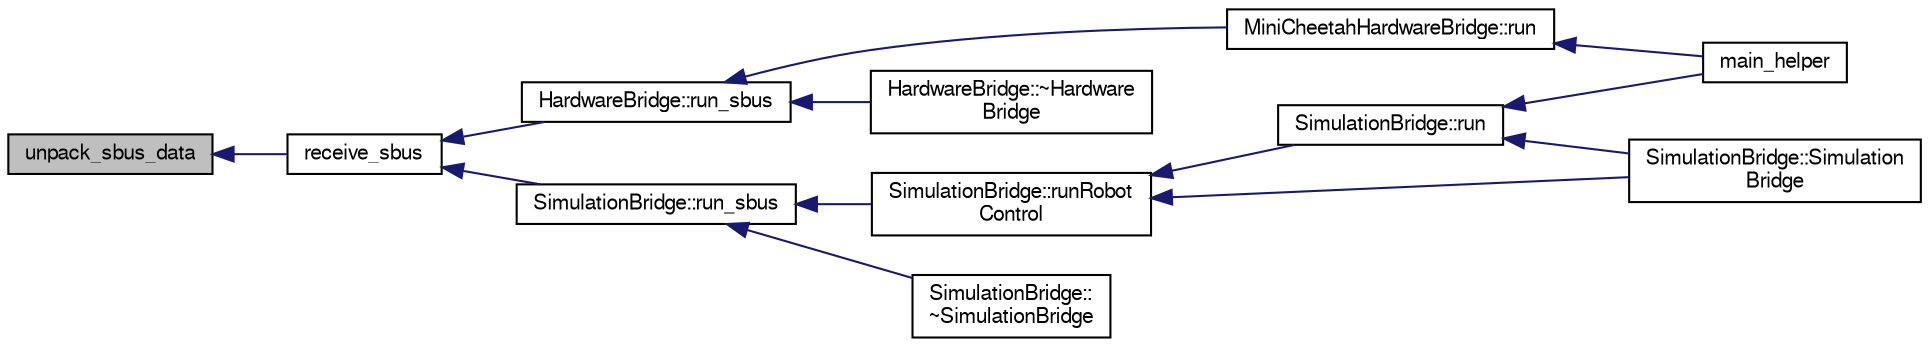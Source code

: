 digraph "unpack_sbus_data"
{
  edge [fontname="FreeSans",fontsize="10",labelfontname="FreeSans",labelfontsize="10"];
  node [fontname="FreeSans",fontsize="10",shape=record];
  rankdir="LR";
  Node1 [label="unpack_sbus_data",height=0.2,width=0.4,color="black", fillcolor="grey75", style="filled", fontcolor="black"];
  Node1 -> Node2 [dir="back",color="midnightblue",fontsize="10",style="solid",fontname="FreeSans"];
  Node2 [label="receive_sbus",height=0.2,width=0.4,color="black", fillcolor="white", style="filled",URL="$d2/dad/rt__sbus_8cpp.html#ab44d038981e16325d8aec78b2c1011bf"];
  Node2 -> Node3 [dir="back",color="midnightblue",fontsize="10",style="solid",fontname="FreeSans"];
  Node3 [label="HardwareBridge::run_sbus",height=0.2,width=0.4,color="black", fillcolor="white", style="filled",URL="$d8/dd8/class_hardware_bridge.html#aa3e2460f9609470b32190353d9da2cd9"];
  Node3 -> Node4 [dir="back",color="midnightblue",fontsize="10",style="solid",fontname="FreeSans"];
  Node4 [label="MiniCheetahHardwareBridge::run",height=0.2,width=0.4,color="black", fillcolor="white", style="filled",URL="$d0/dc5/class_mini_cheetah_hardware_bridge.html#a685c0e118f44327e7734119bd232d484"];
  Node4 -> Node5 [dir="back",color="midnightblue",fontsize="10",style="solid",fontname="FreeSans"];
  Node5 [label="main_helper",height=0.2,width=0.4,color="black", fillcolor="white", style="filled",URL="$d3/dfa/main__helper_8cpp.html#acd1b6ffaae55ecc3c765c38ce5bf3a95"];
  Node3 -> Node6 [dir="back",color="midnightblue",fontsize="10",style="solid",fontname="FreeSans"];
  Node6 [label="HardwareBridge::~Hardware\lBridge",height=0.2,width=0.4,color="black", fillcolor="white", style="filled",URL="$d8/dd8/class_hardware_bridge.html#a038873f692d1128e00c75f2b897ebdbd"];
  Node2 -> Node7 [dir="back",color="midnightblue",fontsize="10",style="solid",fontname="FreeSans"];
  Node7 [label="SimulationBridge::run_sbus",height=0.2,width=0.4,color="black", fillcolor="white", style="filled",URL="$d8/d3a/class_simulation_bridge.html#aad85f4ea0a490daed77d90efff2dcc92"];
  Node7 -> Node8 [dir="back",color="midnightblue",fontsize="10",style="solid",fontname="FreeSans"];
  Node8 [label="SimulationBridge::runRobot\lControl",height=0.2,width=0.4,color="black", fillcolor="white", style="filled",URL="$d8/d3a/class_simulation_bridge.html#a3396c7d142b6d3be5c65fc17adad05a0"];
  Node8 -> Node9 [dir="back",color="midnightblue",fontsize="10",style="solid",fontname="FreeSans"];
  Node9 [label="SimulationBridge::run",height=0.2,width=0.4,color="black", fillcolor="white", style="filled",URL="$d8/d3a/class_simulation_bridge.html#a0a9846e88d9afe3370ffe10db348a366"];
  Node9 -> Node5 [dir="back",color="midnightblue",fontsize="10",style="solid",fontname="FreeSans"];
  Node9 -> Node10 [dir="back",color="midnightblue",fontsize="10",style="solid",fontname="FreeSans"];
  Node10 [label="SimulationBridge::Simulation\lBridge",height=0.2,width=0.4,color="black", fillcolor="white", style="filled",URL="$d8/d3a/class_simulation_bridge.html#a5cdefecff31a17a54c840de90020d230"];
  Node8 -> Node10 [dir="back",color="midnightblue",fontsize="10",style="solid",fontname="FreeSans"];
  Node7 -> Node11 [dir="back",color="midnightblue",fontsize="10",style="solid",fontname="FreeSans"];
  Node11 [label="SimulationBridge::\l~SimulationBridge",height=0.2,width=0.4,color="black", fillcolor="white", style="filled",URL="$d8/d3a/class_simulation_bridge.html#a1086e5bf19888451b7f38f4b7eaa04fa"];
}
